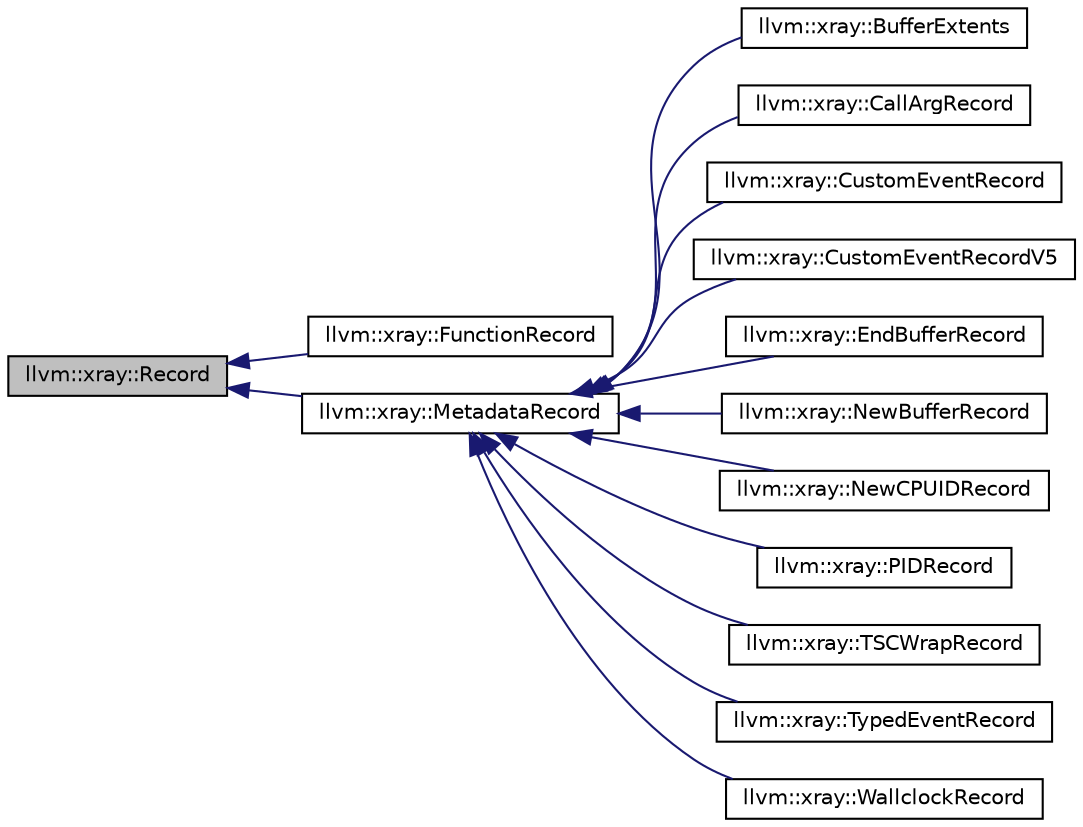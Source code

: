 digraph "llvm::xray::Record"
{
 // LATEX_PDF_SIZE
  bgcolor="transparent";
  edge [fontname="Helvetica",fontsize="10",labelfontname="Helvetica",labelfontsize="10"];
  node [fontname="Helvetica",fontsize="10",shape="box"];
  rankdir="LR";
  Node1 [label="llvm::xray::Record",height=0.2,width=0.4,color="black", fillcolor="grey75", style="filled", fontcolor="black",tooltip=" "];
  Node1 -> Node2 [dir="back",color="midnightblue",fontsize="10",style="solid",fontname="Helvetica"];
  Node2 [label="llvm::xray::FunctionRecord",height=0.2,width=0.4,color="black",URL="$classllvm_1_1xray_1_1FunctionRecord.html",tooltip=" "];
  Node1 -> Node3 [dir="back",color="midnightblue",fontsize="10",style="solid",fontname="Helvetica"];
  Node3 [label="llvm::xray::MetadataRecord",height=0.2,width=0.4,color="black",URL="$classllvm_1_1xray_1_1MetadataRecord.html",tooltip=" "];
  Node3 -> Node4 [dir="back",color="midnightblue",fontsize="10",style="solid",fontname="Helvetica"];
  Node4 [label="llvm::xray::BufferExtents",height=0.2,width=0.4,color="black",URL="$classllvm_1_1xray_1_1BufferExtents.html",tooltip=" "];
  Node3 -> Node5 [dir="back",color="midnightblue",fontsize="10",style="solid",fontname="Helvetica"];
  Node5 [label="llvm::xray::CallArgRecord",height=0.2,width=0.4,color="black",URL="$classllvm_1_1xray_1_1CallArgRecord.html",tooltip=" "];
  Node3 -> Node6 [dir="back",color="midnightblue",fontsize="10",style="solid",fontname="Helvetica"];
  Node6 [label="llvm::xray::CustomEventRecord",height=0.2,width=0.4,color="black",URL="$classllvm_1_1xray_1_1CustomEventRecord.html",tooltip=" "];
  Node3 -> Node7 [dir="back",color="midnightblue",fontsize="10",style="solid",fontname="Helvetica"];
  Node7 [label="llvm::xray::CustomEventRecordV5",height=0.2,width=0.4,color="black",URL="$classllvm_1_1xray_1_1CustomEventRecordV5.html",tooltip=" "];
  Node3 -> Node8 [dir="back",color="midnightblue",fontsize="10",style="solid",fontname="Helvetica"];
  Node8 [label="llvm::xray::EndBufferRecord",height=0.2,width=0.4,color="black",URL="$classllvm_1_1xray_1_1EndBufferRecord.html",tooltip=" "];
  Node3 -> Node9 [dir="back",color="midnightblue",fontsize="10",style="solid",fontname="Helvetica"];
  Node9 [label="llvm::xray::NewBufferRecord",height=0.2,width=0.4,color="black",URL="$classllvm_1_1xray_1_1NewBufferRecord.html",tooltip=" "];
  Node3 -> Node10 [dir="back",color="midnightblue",fontsize="10",style="solid",fontname="Helvetica"];
  Node10 [label="llvm::xray::NewCPUIDRecord",height=0.2,width=0.4,color="black",URL="$classllvm_1_1xray_1_1NewCPUIDRecord.html",tooltip=" "];
  Node3 -> Node11 [dir="back",color="midnightblue",fontsize="10",style="solid",fontname="Helvetica"];
  Node11 [label="llvm::xray::PIDRecord",height=0.2,width=0.4,color="black",URL="$classllvm_1_1xray_1_1PIDRecord.html",tooltip=" "];
  Node3 -> Node12 [dir="back",color="midnightblue",fontsize="10",style="solid",fontname="Helvetica"];
  Node12 [label="llvm::xray::TSCWrapRecord",height=0.2,width=0.4,color="black",URL="$classllvm_1_1xray_1_1TSCWrapRecord.html",tooltip=" "];
  Node3 -> Node13 [dir="back",color="midnightblue",fontsize="10",style="solid",fontname="Helvetica"];
  Node13 [label="llvm::xray::TypedEventRecord",height=0.2,width=0.4,color="black",URL="$classllvm_1_1xray_1_1TypedEventRecord.html",tooltip=" "];
  Node3 -> Node14 [dir="back",color="midnightblue",fontsize="10",style="solid",fontname="Helvetica"];
  Node14 [label="llvm::xray::WallclockRecord",height=0.2,width=0.4,color="black",URL="$classllvm_1_1xray_1_1WallclockRecord.html",tooltip=" "];
}
